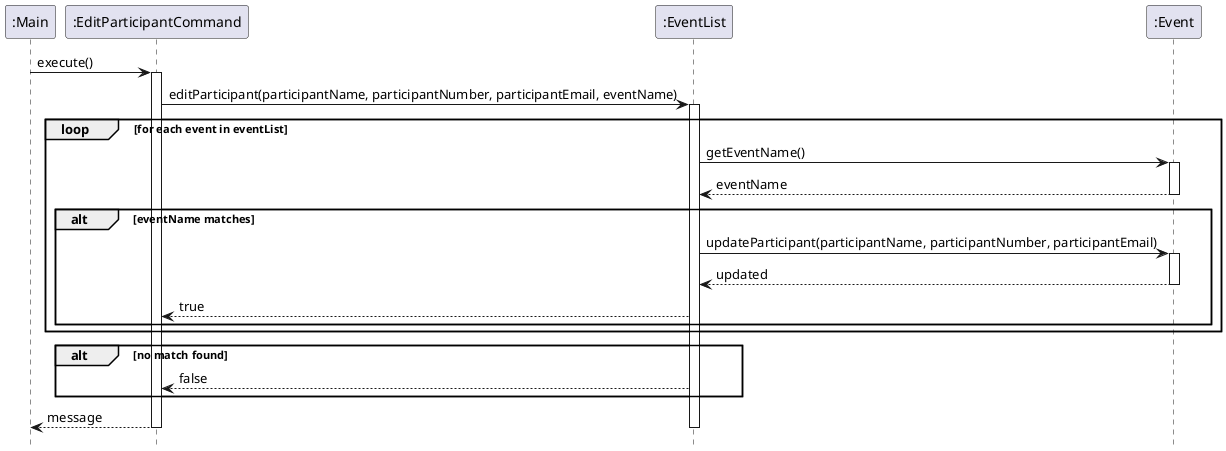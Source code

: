 @startuml
 hide footbox

 participant ":Main" as main
 participant ":EditParticipantCommand" as editCommand
 participant ":EventList" as eventList
 participant ":Event" as event

 main -> editCommand : execute()
 activate editCommand

 editCommand -> eventList : editParticipant(participantName, participantNumber, participantEmail, eventName)
 activate eventList

 loop for each event in eventList
     eventList -> event : getEventName()
     activate event
     event --> eventList : eventName
     deactivate event

     alt eventName matches
         eventList -> event : updateParticipant(participantName, participantNumber, participantEmail)
         activate event
         event --> eventList : updated
         deactivate event
         eventList --> editCommand : true
     end

 end

 alt no match found
     eventList --> editCommand : false
 end

 editCommand --> main : message
 deactivate eventList
 deactivate editCommand

 @enduml